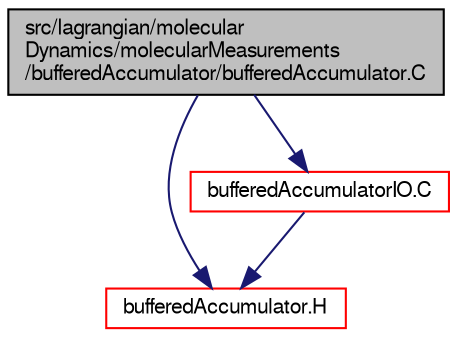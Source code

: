 digraph "src/lagrangian/molecularDynamics/molecularMeasurements/bufferedAccumulator/bufferedAccumulator.C"
{
  bgcolor="transparent";
  edge [fontname="FreeSans",fontsize="10",labelfontname="FreeSans",labelfontsize="10"];
  node [fontname="FreeSans",fontsize="10",shape=record];
  Node0 [label="src/lagrangian/molecular\lDynamics/molecularMeasurements\l/bufferedAccumulator/bufferedAccumulator.C",height=0.2,width=0.4,color="black", fillcolor="grey75", style="filled", fontcolor="black"];
  Node0 -> Node1 [color="midnightblue",fontsize="10",style="solid",fontname="FreeSans"];
  Node1 [label="bufferedAccumulator.H",height=0.2,width=0.4,color="red",URL="$a06368.html"];
  Node0 -> Node83 [color="midnightblue",fontsize="10",style="solid",fontname="FreeSans"];
  Node83 [label="bufferedAccumulatorIO.C",height=0.2,width=0.4,color="red",URL="$a06374.html"];
  Node83 -> Node1 [color="midnightblue",fontsize="10",style="solid",fontname="FreeSans"];
}
